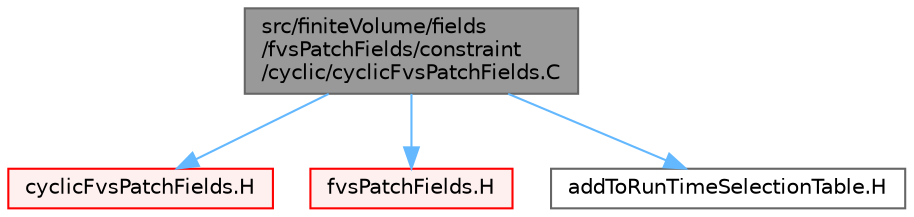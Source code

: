 digraph "src/finiteVolume/fields/fvsPatchFields/constraint/cyclic/cyclicFvsPatchFields.C"
{
 // LATEX_PDF_SIZE
  bgcolor="transparent";
  edge [fontname=Helvetica,fontsize=10,labelfontname=Helvetica,labelfontsize=10];
  node [fontname=Helvetica,fontsize=10,shape=box,height=0.2,width=0.4];
  Node1 [id="Node000001",label="src/finiteVolume/fields\l/fvsPatchFields/constraint\l/cyclic/cyclicFvsPatchFields.C",height=0.2,width=0.4,color="gray40", fillcolor="grey60", style="filled", fontcolor="black",tooltip=" "];
  Node1 -> Node2 [id="edge1_Node000001_Node000002",color="steelblue1",style="solid",tooltip=" "];
  Node2 [id="Node000002",label="cyclicFvsPatchFields.H",height=0.2,width=0.4,color="red", fillcolor="#FFF0F0", style="filled",URL="$cyclicFvsPatchFields_8H.html",tooltip=" "];
  Node1 -> Node283 [id="edge2_Node000001_Node000283",color="steelblue1",style="solid",tooltip=" "];
  Node283 [id="Node000283",label="fvsPatchFields.H",height=0.2,width=0.4,color="red", fillcolor="#FFF0F0", style="filled",URL="$fvsPatchFields_8H.html",tooltip=" "];
  Node1 -> Node285 [id="edge3_Node000001_Node000285",color="steelblue1",style="solid",tooltip=" "];
  Node285 [id="Node000285",label="addToRunTimeSelectionTable.H",height=0.2,width=0.4,color="grey40", fillcolor="white", style="filled",URL="$addToRunTimeSelectionTable_8H.html",tooltip="Macros for easy insertion into run-time selection tables."];
}
